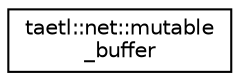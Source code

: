 digraph "Graphical Class Hierarchy"
{
  edge [fontname="Helvetica",fontsize="10",labelfontname="Helvetica",labelfontsize="10"];
  node [fontname="Helvetica",fontsize="10",shape=record];
  rankdir="LR";
  Node0 [label="taetl::net::mutable\l_buffer",height=0.2,width=0.4,color="black", fillcolor="white", style="filled",URL="$classtaetl_1_1net_1_1mutable__buffer.html"];
}
